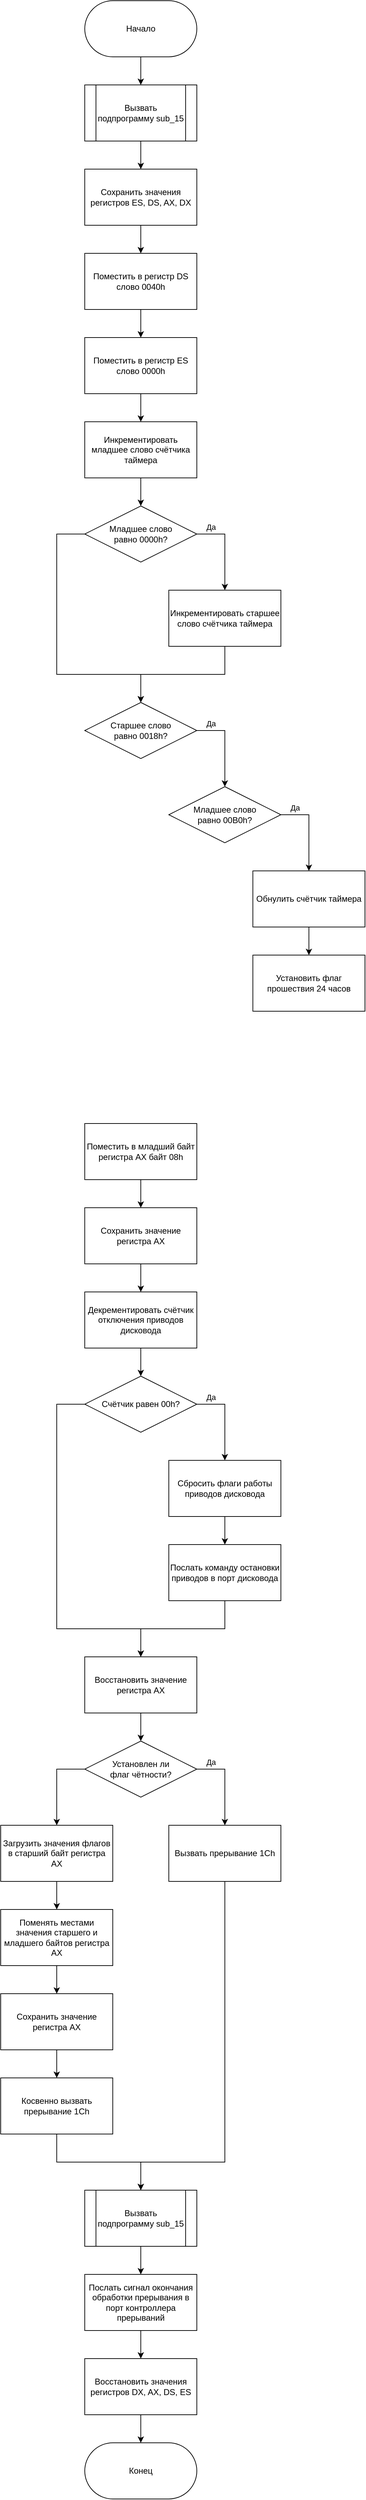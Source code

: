 <mxfile>
    <diagram id="UyYEZu0x7lsc0ctW2ke_" name="Страница 1">
        <mxGraphModel dx="1046" dy="2671" grid="1" gridSize="10" guides="1" tooltips="1" connect="1" arrows="1" fold="1" page="1" pageScale="1" pageWidth="1200" pageHeight="1920" math="0" shadow="0">
            <root>
                <mxCell id="0"/>
                <mxCell id="1" parent="0"/>
                <mxCell id="7" style="edgeStyle=orthogonalEdgeStyle;rounded=0;html=1;exitX=0.5;exitY=1;exitDx=0;exitDy=0;" parent="1" source="2" target="4" edge="1">
                    <mxGeometry relative="1" as="geometry"/>
                </mxCell>
                <mxCell id="2" value="Начало" style="rounded=1;whiteSpace=wrap;html=1;arcSize=50;" parent="1" vertex="1">
                    <mxGeometry x="400" y="-160" width="160" height="80" as="geometry"/>
                </mxCell>
                <mxCell id="9" style="edgeStyle=orthogonalEdgeStyle;rounded=0;html=1;exitX=0.5;exitY=1;exitDx=0;exitDy=0;" parent="1" source="4" target="8" edge="1">
                    <mxGeometry relative="1" as="geometry"/>
                </mxCell>
                <mxCell id="4" value="Вызвать подпрограмму sub_15" style="shape=process;whiteSpace=wrap;html=1;backgroundOutline=1;" parent="1" vertex="1">
                    <mxGeometry x="400" y="-40" width="160" height="80" as="geometry"/>
                </mxCell>
                <mxCell id="70" style="edgeStyle=none;html=1;exitX=0.5;exitY=1;exitDx=0;exitDy=0;" parent="1" source="8" target="69" edge="1">
                    <mxGeometry relative="1" as="geometry"/>
                </mxCell>
                <mxCell id="8" value="Сохранить значения регистров ES, DS, AX, DX" style="rounded=0;whiteSpace=wrap;html=1;" parent="1" vertex="1">
                    <mxGeometry x="400" y="80" width="160" height="80" as="geometry"/>
                </mxCell>
                <mxCell id="13" style="edgeStyle=orthogonalEdgeStyle;rounded=0;html=1;exitX=0.5;exitY=1;exitDx=0;exitDy=0;" parent="1" source="10" target="12" edge="1">
                    <mxGeometry relative="1" as="geometry"/>
                </mxCell>
                <mxCell id="10" value="Инкрементировать младшее слово счётчика таймера" style="rounded=0;whiteSpace=wrap;html=1;" parent="1" vertex="1">
                    <mxGeometry x="400" y="440" width="160" height="80" as="geometry"/>
                </mxCell>
                <mxCell id="15" style="edgeStyle=orthogonalEdgeStyle;rounded=0;html=1;exitX=1;exitY=0.5;exitDx=0;exitDy=0;" parent="1" source="12" target="14" edge="1">
                    <mxGeometry relative="1" as="geometry"/>
                </mxCell>
                <mxCell id="16" value="Да" style="edgeLabel;html=1;align=center;verticalAlign=middle;resizable=0;points=[];" parent="15" vertex="1" connectable="0">
                    <mxGeometry x="-0.467" y="-4" relative="1" as="geometry">
                        <mxPoint x="-12" y="-14" as="offset"/>
                    </mxGeometry>
                </mxCell>
                <mxCell id="19" style="edgeStyle=orthogonalEdgeStyle;rounded=0;html=1;exitX=0;exitY=0.5;exitDx=0;exitDy=0;" parent="1" source="12" target="17" edge="1">
                    <mxGeometry relative="1" as="geometry">
                        <Array as="points">
                            <mxPoint x="360" y="600"/>
                            <mxPoint x="360" y="800"/>
                            <mxPoint x="480" y="800"/>
                        </Array>
                    </mxGeometry>
                </mxCell>
                <mxCell id="12" value="Младшее слово&lt;br&gt;равно 0000h?" style="rhombus;whiteSpace=wrap;html=1;" parent="1" vertex="1">
                    <mxGeometry x="400" y="560" width="160" height="80" as="geometry"/>
                </mxCell>
                <mxCell id="18" style="edgeStyle=orthogonalEdgeStyle;rounded=0;html=1;exitX=0.5;exitY=1;exitDx=0;exitDy=0;" parent="1" source="14" target="17" edge="1">
                    <mxGeometry relative="1" as="geometry"/>
                </mxCell>
                <mxCell id="14" value="Инкрементировать старшее слово счётчика таймера" style="rounded=0;whiteSpace=wrap;html=1;" parent="1" vertex="1">
                    <mxGeometry x="520" y="680" width="160" height="80" as="geometry"/>
                </mxCell>
                <mxCell id="22" style="edgeStyle=orthogonalEdgeStyle;rounded=0;html=1;exitX=1;exitY=0.5;exitDx=0;exitDy=0;" parent="1" source="17" target="21" edge="1">
                    <mxGeometry relative="1" as="geometry"/>
                </mxCell>
                <mxCell id="23" value="Да" style="edgeLabel;html=1;align=center;verticalAlign=middle;resizable=0;points=[];" parent="22" vertex="1" connectable="0">
                    <mxGeometry x="-0.433" relative="1" as="geometry">
                        <mxPoint x="-14" y="-10" as="offset"/>
                    </mxGeometry>
                </mxCell>
                <mxCell id="17" value="Старшее слово&lt;br&gt;равно 0018h?" style="rhombus;whiteSpace=wrap;html=1;" parent="1" vertex="1">
                    <mxGeometry x="400" y="840" width="160" height="80" as="geometry"/>
                </mxCell>
                <mxCell id="25" style="edgeStyle=orthogonalEdgeStyle;rounded=0;html=1;exitX=1;exitY=0.5;exitDx=0;exitDy=0;" parent="1" source="21" target="24" edge="1">
                    <mxGeometry relative="1" as="geometry"/>
                </mxCell>
                <mxCell id="26" value="Да" style="edgeLabel;html=1;align=center;verticalAlign=middle;resizable=0;points=[];" parent="25" vertex="1" connectable="0">
                    <mxGeometry x="-0.483" y="-2" relative="1" as="geometry">
                        <mxPoint x="-11" y="-12" as="offset"/>
                    </mxGeometry>
                </mxCell>
                <mxCell id="21" value="Младшее слово&lt;br&gt;равно 00B0h?" style="rhombus;whiteSpace=wrap;html=1;" parent="1" vertex="1">
                    <mxGeometry x="520" y="960" width="160" height="80" as="geometry"/>
                </mxCell>
                <mxCell id="28" style="edgeStyle=orthogonalEdgeStyle;rounded=0;html=1;exitX=0.5;exitY=1;exitDx=0;exitDy=0;" parent="1" source="24" target="27" edge="1">
                    <mxGeometry relative="1" as="geometry"/>
                </mxCell>
                <mxCell id="24" value="Обнулить счётчик таймера" style="rounded=0;whiteSpace=wrap;html=1;" parent="1" vertex="1">
                    <mxGeometry x="640" y="1080" width="160" height="80" as="geometry"/>
                </mxCell>
                <mxCell id="27" value="Установить флаг прошествия 24 часов" style="rounded=0;whiteSpace=wrap;html=1;" parent="1" vertex="1">
                    <mxGeometry x="640" y="1200" width="160" height="80" as="geometry"/>
                </mxCell>
                <mxCell id="36" style="edgeStyle=orthogonalEdgeStyle;rounded=0;html=1;exitX=0.5;exitY=1;exitDx=0;exitDy=0;" parent="1" source="30" target="35" edge="1">
                    <mxGeometry relative="1" as="geometry"/>
                </mxCell>
                <mxCell id="30" value="Сохранить значение регистра AX" style="rounded=0;whiteSpace=wrap;html=1;" parent="1" vertex="1">
                    <mxGeometry x="400" y="1560" width="160" height="80" as="geometry"/>
                </mxCell>
                <mxCell id="38" style="edgeStyle=orthogonalEdgeStyle;rounded=0;html=1;exitX=0.5;exitY=1;exitDx=0;exitDy=0;" parent="1" source="35" target="37" edge="1">
                    <mxGeometry relative="1" as="geometry"/>
                </mxCell>
                <mxCell id="35" value="Декрементировать счётчик отключения приводов дисковода" style="rounded=0;whiteSpace=wrap;html=1;" parent="1" vertex="1">
                    <mxGeometry x="400" y="1680" width="160" height="80" as="geometry"/>
                </mxCell>
                <mxCell id="40" style="edgeStyle=orthogonalEdgeStyle;rounded=0;html=1;exitX=1;exitY=0.5;exitDx=0;exitDy=0;" parent="1" source="37" target="39" edge="1">
                    <mxGeometry relative="1" as="geometry"/>
                </mxCell>
                <mxCell id="41" value="Да" style="edgeLabel;html=1;align=center;verticalAlign=middle;resizable=0;points=[];" parent="40" vertex="1" connectable="0">
                    <mxGeometry x="-0.433" y="-1" relative="1" as="geometry">
                        <mxPoint x="-14" y="-11" as="offset"/>
                    </mxGeometry>
                </mxCell>
                <mxCell id="46" style="edgeStyle=orthogonalEdgeStyle;rounded=0;html=1;exitX=0;exitY=0.5;exitDx=0;exitDy=0;" parent="1" source="37" target="44" edge="1">
                    <mxGeometry relative="1" as="geometry">
                        <Array as="points">
                            <mxPoint x="360" y="1840"/>
                            <mxPoint x="360" y="2160"/>
                            <mxPoint x="480" y="2160"/>
                        </Array>
                    </mxGeometry>
                </mxCell>
                <mxCell id="37" value="Счётчик равен 00h?" style="rhombus;whiteSpace=wrap;html=1;" parent="1" vertex="1">
                    <mxGeometry x="400" y="1800" width="160" height="80" as="geometry"/>
                </mxCell>
                <mxCell id="43" style="edgeStyle=orthogonalEdgeStyle;rounded=0;html=1;exitX=0.5;exitY=1;exitDx=0;exitDy=0;" parent="1" source="39" target="42" edge="1">
                    <mxGeometry relative="1" as="geometry"/>
                </mxCell>
                <mxCell id="39" value="Сбросить флаги работы приводов дисковода" style="rounded=0;whiteSpace=wrap;html=1;" parent="1" vertex="1">
                    <mxGeometry x="520" y="1920" width="160" height="80" as="geometry"/>
                </mxCell>
                <mxCell id="45" style="edgeStyle=orthogonalEdgeStyle;rounded=0;html=1;exitX=0.5;exitY=1;exitDx=0;exitDy=0;" parent="1" source="42" target="44" edge="1">
                    <mxGeometry relative="1" as="geometry"/>
                </mxCell>
                <mxCell id="42" value="Послать команду остановки приводов в порт дисковода" style="rounded=0;whiteSpace=wrap;html=1;" parent="1" vertex="1">
                    <mxGeometry x="520" y="2040" width="160" height="80" as="geometry"/>
                </mxCell>
                <mxCell id="48" style="edgeStyle=orthogonalEdgeStyle;rounded=0;html=1;exitX=0.5;exitY=1;exitDx=0;exitDy=0;" parent="1" source="44" target="47" edge="1">
                    <mxGeometry relative="1" as="geometry"/>
                </mxCell>
                <mxCell id="44" value="Восстановить значение регистра AX" style="rounded=0;whiteSpace=wrap;html=1;" parent="1" vertex="1">
                    <mxGeometry x="400" y="2200" width="160" height="80" as="geometry"/>
                </mxCell>
                <mxCell id="50" style="edgeStyle=orthogonalEdgeStyle;rounded=0;html=1;exitX=1;exitY=0.5;exitDx=0;exitDy=0;" parent="1" source="47" target="49" edge="1">
                    <mxGeometry relative="1" as="geometry"/>
                </mxCell>
                <mxCell id="53" value="Да" style="edgeLabel;html=1;align=center;verticalAlign=middle;resizable=0;points=[];" parent="50" vertex="1" connectable="0">
                    <mxGeometry x="-0.467" y="4" relative="1" as="geometry">
                        <mxPoint x="-12" y="-6" as="offset"/>
                    </mxGeometry>
                </mxCell>
                <mxCell id="52" style="edgeStyle=orthogonalEdgeStyle;rounded=0;html=1;exitX=0;exitY=0.5;exitDx=0;exitDy=0;" parent="1" source="47" target="51" edge="1">
                    <mxGeometry relative="1" as="geometry"/>
                </mxCell>
                <mxCell id="47" value="Установлен ли&lt;br&gt;флаг чётности?" style="rhombus;whiteSpace=wrap;html=1;" parent="1" vertex="1">
                    <mxGeometry x="400" y="2320" width="160" height="80" as="geometry"/>
                </mxCell>
                <mxCell id="61" style="edgeStyle=orthogonalEdgeStyle;rounded=0;html=1;exitX=0.5;exitY=1;exitDx=0;exitDy=0;" parent="1" source="49" target="60" edge="1">
                    <mxGeometry relative="1" as="geometry">
                        <Array as="points">
                            <mxPoint x="600" y="2920"/>
                            <mxPoint x="480" y="2920"/>
                        </Array>
                    </mxGeometry>
                </mxCell>
                <mxCell id="49" value="Вызвать прерывание 1Ch" style="rounded=0;whiteSpace=wrap;html=1;" parent="1" vertex="1">
                    <mxGeometry x="520" y="2440" width="160" height="80" as="geometry"/>
                </mxCell>
                <mxCell id="55" style="edgeStyle=orthogonalEdgeStyle;rounded=0;html=1;exitX=0.5;exitY=1;exitDx=0;exitDy=0;" parent="1" source="51" target="54" edge="1">
                    <mxGeometry relative="1" as="geometry"/>
                </mxCell>
                <mxCell id="51" value="Загрузить значения флагов в старший байт регистра AX" style="rounded=0;whiteSpace=wrap;html=1;" parent="1" vertex="1">
                    <mxGeometry x="280" y="2440" width="160" height="80" as="geometry"/>
                </mxCell>
                <mxCell id="57" style="edgeStyle=orthogonalEdgeStyle;rounded=0;html=1;exitX=0.5;exitY=1;exitDx=0;exitDy=0;" parent="1" source="54" target="56" edge="1">
                    <mxGeometry relative="1" as="geometry"/>
                </mxCell>
                <mxCell id="54" value="Поменять местами значения старшего и младшего байтов регистра AX" style="rounded=0;whiteSpace=wrap;html=1;" parent="1" vertex="1">
                    <mxGeometry x="280" y="2560" width="160" height="80" as="geometry"/>
                </mxCell>
                <mxCell id="59" style="edgeStyle=orthogonalEdgeStyle;rounded=0;html=1;exitX=0.5;exitY=1;exitDx=0;exitDy=0;" parent="1" source="56" target="58" edge="1">
                    <mxGeometry relative="1" as="geometry"/>
                </mxCell>
                <mxCell id="56" value="Сохранить значение регистра AX" style="rounded=0;whiteSpace=wrap;html=1;" parent="1" vertex="1">
                    <mxGeometry x="280" y="2680" width="160" height="80" as="geometry"/>
                </mxCell>
                <mxCell id="62" style="edgeStyle=orthogonalEdgeStyle;rounded=0;html=1;exitX=0.5;exitY=1;exitDx=0;exitDy=0;" parent="1" source="58" target="60" edge="1">
                    <mxGeometry relative="1" as="geometry"/>
                </mxCell>
                <mxCell id="58" value="Косвенно вызвать прерывание 1Ch" style="rounded=0;whiteSpace=wrap;html=1;" parent="1" vertex="1">
                    <mxGeometry x="280" y="2800" width="160" height="80" as="geometry"/>
                </mxCell>
                <mxCell id="64" style="edgeStyle=orthogonalEdgeStyle;rounded=0;html=1;exitX=0.5;exitY=1;exitDx=0;exitDy=0;" parent="1" source="60" target="63" edge="1">
                    <mxGeometry relative="1" as="geometry"/>
                </mxCell>
                <mxCell id="60" value="Вызвать подпрограмму sub_15" style="shape=process;whiteSpace=wrap;html=1;backgroundOutline=1;" parent="1" vertex="1">
                    <mxGeometry x="400" y="2960" width="160" height="80" as="geometry"/>
                </mxCell>
                <mxCell id="66" style="edgeStyle=orthogonalEdgeStyle;rounded=0;html=1;exitX=0.5;exitY=1;exitDx=0;exitDy=0;" parent="1" source="63" target="65" edge="1">
                    <mxGeometry relative="1" as="geometry"/>
                </mxCell>
                <mxCell id="63" value="Послать сигнал окончания обработки прерывания в порт контроллера прерываний" style="rounded=0;whiteSpace=wrap;html=1;" parent="1" vertex="1">
                    <mxGeometry x="400" y="3080" width="160" height="80" as="geometry"/>
                </mxCell>
                <mxCell id="68" style="edgeStyle=orthogonalEdgeStyle;rounded=0;html=1;exitX=0.5;exitY=1;exitDx=0;exitDy=0;" parent="1" source="65" target="67" edge="1">
                    <mxGeometry relative="1" as="geometry"/>
                </mxCell>
                <mxCell id="65" value="Восстановить значения регистров DX, AX, DS, ES" style="rounded=0;whiteSpace=wrap;html=1;" parent="1" vertex="1">
                    <mxGeometry x="400" y="3200" width="160" height="80" as="geometry"/>
                </mxCell>
                <mxCell id="67" value="Конец" style="rounded=1;whiteSpace=wrap;html=1;arcSize=50;" parent="1" vertex="1">
                    <mxGeometry x="400" y="3320" width="160" height="80" as="geometry"/>
                </mxCell>
                <mxCell id="72" style="edgeStyle=none;html=1;exitX=0.5;exitY=1;exitDx=0;exitDy=0;" parent="1" source="69" target="71" edge="1">
                    <mxGeometry relative="1" as="geometry"/>
                </mxCell>
                <mxCell id="69" value="Поместить в регистр DS слово 0040h" style="rounded=0;whiteSpace=wrap;html=1;" parent="1" vertex="1">
                    <mxGeometry x="400" y="200" width="160" height="80" as="geometry"/>
                </mxCell>
                <mxCell id="73" style="edgeStyle=none;html=1;exitX=0.5;exitY=1;exitDx=0;exitDy=0;" parent="1" source="71" target="10" edge="1">
                    <mxGeometry relative="1" as="geometry"/>
                </mxCell>
                <mxCell id="71" value="Поместить в регистр ES слово 0000h" style="rounded=0;whiteSpace=wrap;html=1;" parent="1" vertex="1">
                    <mxGeometry x="400" y="320" width="160" height="80" as="geometry"/>
                </mxCell>
                <mxCell id="76" style="edgeStyle=orthogonalEdgeStyle;html=1;exitX=0.5;exitY=1;exitDx=0;exitDy=0;rounded=0;" parent="1" source="74" target="30" edge="1">
                    <mxGeometry relative="1" as="geometry">
                        <mxPoint x="630" y="1560" as="targetPoint"/>
                    </mxGeometry>
                </mxCell>
                <mxCell id="74" value="Поместить в младший байт регистра AX байт 08h" style="rounded=0;whiteSpace=wrap;html=1;" parent="1" vertex="1">
                    <mxGeometry x="400" y="1440" width="160" height="80" as="geometry"/>
                </mxCell>
            </root>
        </mxGraphModel>
    </diagram>
</mxfile>